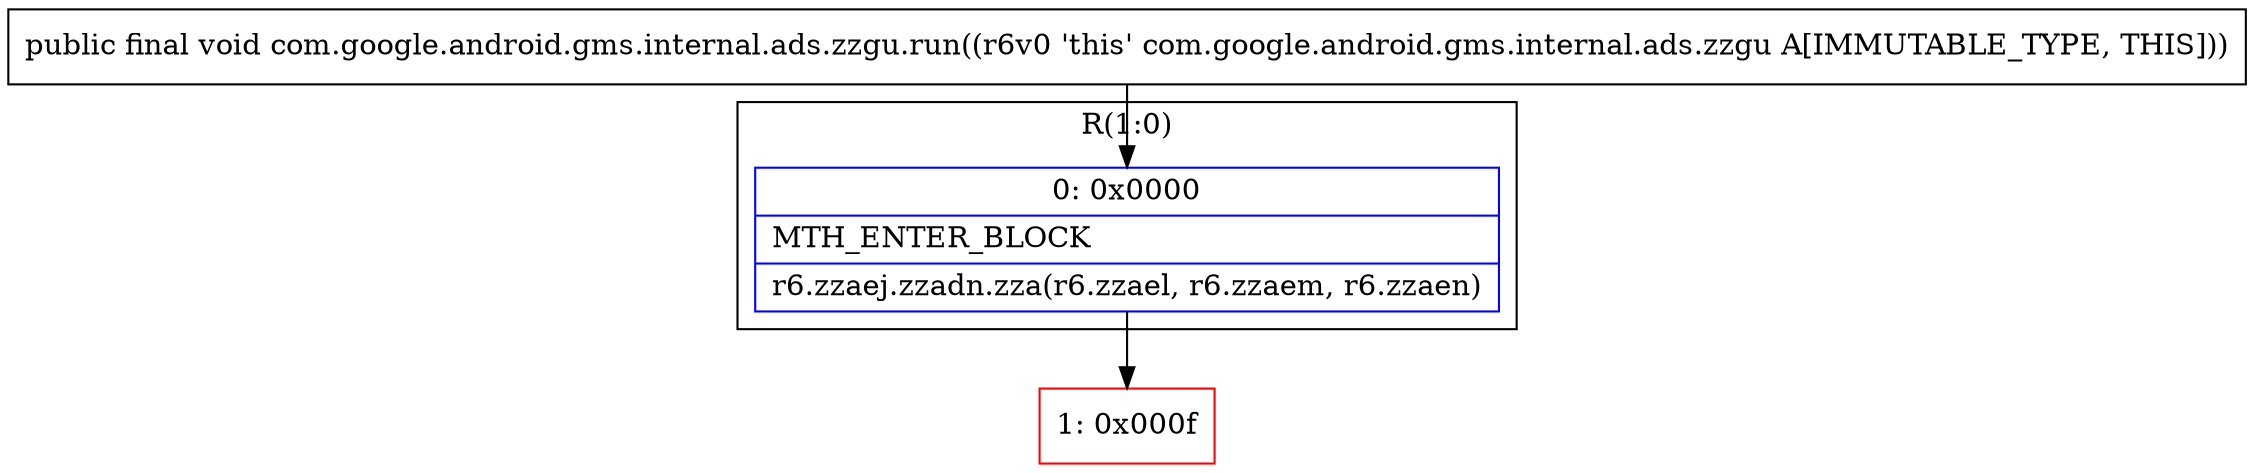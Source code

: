 digraph "CFG forcom.google.android.gms.internal.ads.zzgu.run()V" {
subgraph cluster_Region_508393117 {
label = "R(1:0)";
node [shape=record,color=blue];
Node_0 [shape=record,label="{0\:\ 0x0000|MTH_ENTER_BLOCK\l|r6.zzaej.zzadn.zza(r6.zzael, r6.zzaem, r6.zzaen)\l}"];
}
Node_1 [shape=record,color=red,label="{1\:\ 0x000f}"];
MethodNode[shape=record,label="{public final void com.google.android.gms.internal.ads.zzgu.run((r6v0 'this' com.google.android.gms.internal.ads.zzgu A[IMMUTABLE_TYPE, THIS])) }"];
MethodNode -> Node_0;
Node_0 -> Node_1;
}

